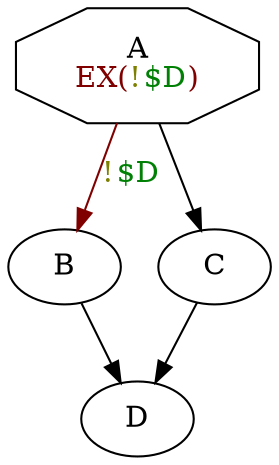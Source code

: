 digraph system {
N0 [label=<A<BR/><FONT COLOR="0.0 1 0.5">EX(<FONT COLOR="0.17 1 0.5">!<FONT COLOR="0.34 1 0.5">$D</FONT></FONT>)</FONT>>,shape=octagon]
N1 [label=<B>]
N2 [label=<D>]
N3 [label=<C>]
N0 -> N3
N1 -> N2
N3 -> N2
N0 -> N1 [color="0.0 1 0.5",label=<<FONT COLOR="0.17 1 0.5">!<FONT COLOR="0.34 1 0.5">$D</FONT></FONT>>]
}
